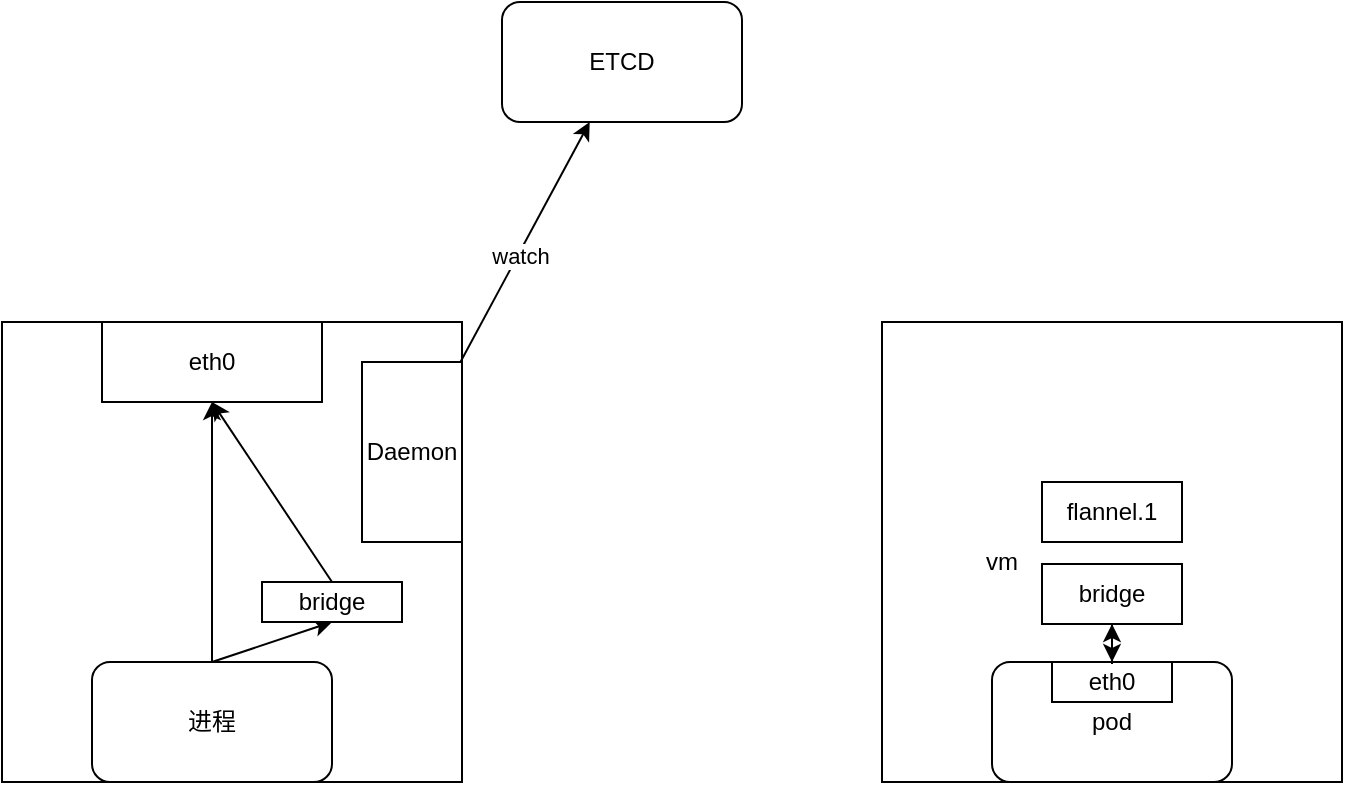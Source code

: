 <mxfile version="13.7.6" type="github">
  <diagram id="jrSLjl8sclt6qSeE3GfQ" name="Page-1">
    <mxGraphModel dx="946" dy="614" grid="1" gridSize="10" guides="1" tooltips="1" connect="1" arrows="1" fold="1" page="1" pageScale="1" pageWidth="827" pageHeight="1169" math="0" shadow="0">
      <root>
        <mxCell id="0" />
        <mxCell id="1" parent="0" />
        <mxCell id="HdEOmiaPKBgpapyJj0df-3" value="" style="whiteSpace=wrap;html=1;aspect=fixed;" vertex="1" parent="1">
          <mxGeometry x="60" y="200" width="230" height="230" as="geometry" />
        </mxCell>
        <mxCell id="HdEOmiaPKBgpapyJj0df-7" value="" style="whiteSpace=wrap;html=1;aspect=fixed;" vertex="1" parent="1">
          <mxGeometry x="500" y="200" width="230" height="230" as="geometry" />
        </mxCell>
        <mxCell id="HdEOmiaPKBgpapyJj0df-9" value="pod" style="rounded=1;whiteSpace=wrap;html=1;" vertex="1" parent="1">
          <mxGeometry x="555" y="370" width="120" height="60" as="geometry" />
        </mxCell>
        <mxCell id="HdEOmiaPKBgpapyJj0df-10" value="eth0" style="rounded=0;whiteSpace=wrap;html=1;" vertex="1" parent="1">
          <mxGeometry x="585" y="370" width="60" height="20" as="geometry" />
        </mxCell>
        <mxCell id="HdEOmiaPKBgpapyJj0df-11" value="eth0" style="rounded=0;whiteSpace=wrap;html=1;" vertex="1" parent="1">
          <mxGeometry x="110" y="200" width="110" height="40" as="geometry" />
        </mxCell>
        <mxCell id="HdEOmiaPKBgpapyJj0df-12" value="vm" style="text;html=1;strokeColor=none;fillColor=none;align=center;verticalAlign=middle;whiteSpace=wrap;rounded=0;" vertex="1" parent="1">
          <mxGeometry x="540" y="310" width="40" height="20" as="geometry" />
        </mxCell>
        <mxCell id="HdEOmiaPKBgpapyJj0df-14" value="" style="edgeStyle=orthogonalEdgeStyle;rounded=0;orthogonalLoop=1;jettySize=auto;html=1;startArrow=classic;startFill=1;" edge="1" parent="1" source="HdEOmiaPKBgpapyJj0df-13" target="HdEOmiaPKBgpapyJj0df-10">
          <mxGeometry relative="1" as="geometry" />
        </mxCell>
        <mxCell id="HdEOmiaPKBgpapyJj0df-13" value="bridge" style="rounded=0;whiteSpace=wrap;html=1;" vertex="1" parent="1">
          <mxGeometry x="580" y="321" width="70" height="30" as="geometry" />
        </mxCell>
        <mxCell id="HdEOmiaPKBgpapyJj0df-15" value="flannel.1" style="rounded=0;whiteSpace=wrap;html=1;" vertex="1" parent="1">
          <mxGeometry x="580" y="280" width="70" height="30" as="geometry" />
        </mxCell>
        <mxCell id="HdEOmiaPKBgpapyJj0df-22" style="edgeStyle=none;rounded=0;orthogonalLoop=1;jettySize=auto;html=1;exitX=0.5;exitY=0;exitDx=0;exitDy=0;entryX=0.5;entryY=1;entryDx=0;entryDy=0;startArrow=none;startFill=0;" edge="1" parent="1" source="HdEOmiaPKBgpapyJj0df-16" target="HdEOmiaPKBgpapyJj0df-21">
          <mxGeometry relative="1" as="geometry" />
        </mxCell>
        <mxCell id="HdEOmiaPKBgpapyJj0df-23" style="edgeStyle=none;rounded=0;orthogonalLoop=1;jettySize=auto;html=1;exitX=0.5;exitY=0;exitDx=0;exitDy=0;entryX=0.5;entryY=1;entryDx=0;entryDy=0;startArrow=none;startFill=0;" edge="1" parent="1" source="HdEOmiaPKBgpapyJj0df-16" target="HdEOmiaPKBgpapyJj0df-11">
          <mxGeometry relative="1" as="geometry" />
        </mxCell>
        <mxCell id="HdEOmiaPKBgpapyJj0df-16" value="进程" style="rounded=1;whiteSpace=wrap;html=1;" vertex="1" parent="1">
          <mxGeometry x="105" y="370" width="120" height="60" as="geometry" />
        </mxCell>
        <mxCell id="HdEOmiaPKBgpapyJj0df-17" value="ETCD" style="rounded=1;whiteSpace=wrap;html=1;" vertex="1" parent="1">
          <mxGeometry x="310" y="40" width="120" height="60" as="geometry" />
        </mxCell>
        <mxCell id="HdEOmiaPKBgpapyJj0df-19" style="rounded=0;orthogonalLoop=1;jettySize=auto;html=1;startArrow=none;startFill=0;" edge="1" parent="1" source="HdEOmiaPKBgpapyJj0df-18" target="HdEOmiaPKBgpapyJj0df-17">
          <mxGeometry relative="1" as="geometry" />
        </mxCell>
        <mxCell id="HdEOmiaPKBgpapyJj0df-20" value="watch" style="edgeLabel;html=1;align=center;verticalAlign=middle;resizable=0;points=[];" vertex="1" connectable="0" parent="HdEOmiaPKBgpapyJj0df-19">
          <mxGeometry x="-0.115" y="-1" relative="1" as="geometry">
            <mxPoint as="offset" />
          </mxGeometry>
        </mxCell>
        <mxCell id="HdEOmiaPKBgpapyJj0df-18" value="Daemon" style="rounded=0;whiteSpace=wrap;html=1;" vertex="1" parent="1">
          <mxGeometry x="240" y="220" width="50" height="90" as="geometry" />
        </mxCell>
        <mxCell id="HdEOmiaPKBgpapyJj0df-24" style="edgeStyle=none;rounded=0;orthogonalLoop=1;jettySize=auto;html=1;exitX=0.5;exitY=0;exitDx=0;exitDy=0;entryX=0.5;entryY=1;entryDx=0;entryDy=0;startArrow=none;startFill=0;" edge="1" parent="1" source="HdEOmiaPKBgpapyJj0df-21" target="HdEOmiaPKBgpapyJj0df-11">
          <mxGeometry relative="1" as="geometry" />
        </mxCell>
        <mxCell id="HdEOmiaPKBgpapyJj0df-21" value="bridge" style="rounded=0;whiteSpace=wrap;html=1;" vertex="1" parent="1">
          <mxGeometry x="190" y="330" width="70" height="20" as="geometry" />
        </mxCell>
      </root>
    </mxGraphModel>
  </diagram>
</mxfile>
